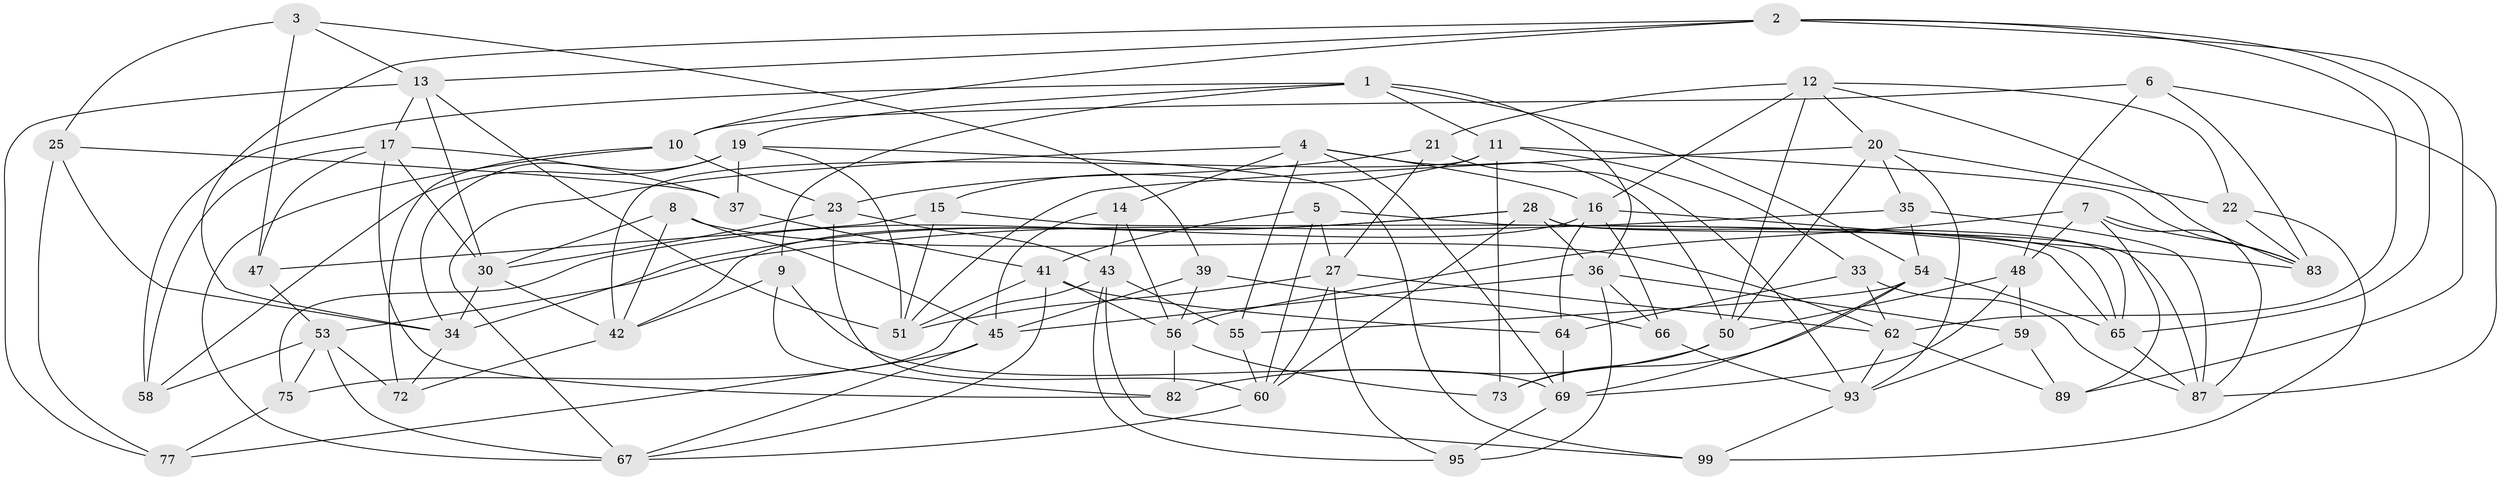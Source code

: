 // original degree distribution, {4: 1.0}
// Generated by graph-tools (version 1.1) at 2025/11/02/21/25 10:11:16]
// undirected, 64 vertices, 162 edges
graph export_dot {
graph [start="1"]
  node [color=gray90,style=filled];
  1 [super="+74"];
  2 [super="+38"];
  3;
  4 [super="+24"];
  5;
  6;
  7 [super="+96"];
  8;
  9;
  10 [super="+29"];
  11 [super="+18"];
  12 [super="+31"];
  13 [super="+32"];
  14;
  15;
  16 [super="+79"];
  17 [super="+52"];
  19 [super="+91"];
  20 [super="+26"];
  21;
  22;
  23 [super="+70"];
  25;
  27 [super="+40"];
  28 [super="+57"];
  30 [super="+84"];
  33;
  34 [super="+44"];
  35;
  36 [super="+46"];
  37;
  39;
  41 [super="+85"];
  42 [super="+94"];
  43 [super="+61"];
  45 [super="+76"];
  47;
  48 [super="+49"];
  50 [super="+88"];
  51 [super="+63"];
  53 [super="+71"];
  54 [super="+86"];
  55;
  56 [super="+68"];
  58;
  59;
  60 [super="+80"];
  62 [super="+81"];
  64;
  65 [super="+78"];
  66;
  67 [super="+90"];
  69 [super="+97"];
  72;
  73;
  75;
  77;
  82;
  83 [super="+100"];
  87 [super="+92"];
  89;
  93 [super="+98"];
  95;
  99;
  1 -- 9;
  1 -- 11;
  1 -- 19;
  1 -- 58;
  1 -- 36;
  1 -- 54;
  2 -- 89;
  2 -- 10;
  2 -- 62;
  2 -- 34;
  2 -- 13;
  2 -- 65;
  3 -- 39;
  3 -- 47;
  3 -- 25;
  3 -- 13;
  4 -- 69;
  4 -- 55;
  4 -- 50;
  4 -- 67;
  4 -- 14;
  4 -- 16;
  5 -- 27;
  5 -- 60;
  5 -- 41;
  5 -- 65;
  6 -- 83;
  6 -- 48;
  6 -- 10;
  6 -- 87;
  7 -- 48 [weight=2];
  7 -- 89;
  7 -- 83;
  7 -- 56;
  7 -- 87;
  8 -- 30;
  8 -- 45;
  8 -- 62;
  8 -- 42;
  9 -- 42;
  9 -- 82;
  9 -- 69;
  10 -- 67;
  10 -- 23 [weight=2];
  10 -- 72;
  11 -- 15;
  11 -- 73;
  11 -- 33;
  11 -- 42;
  11 -- 83;
  12 -- 21;
  12 -- 16;
  12 -- 83;
  12 -- 50;
  12 -- 20;
  12 -- 22;
  13 -- 17;
  13 -- 77;
  13 -- 51;
  13 -- 30;
  14 -- 45;
  14 -- 43;
  14 -- 56;
  15 -- 47;
  15 -- 65;
  15 -- 51;
  16 -- 66;
  16 -- 83;
  16 -- 64;
  16 -- 42;
  17 -- 82;
  17 -- 47;
  17 -- 58;
  17 -- 37;
  17 -- 30;
  19 -- 99;
  19 -- 37;
  19 -- 34;
  19 -- 51;
  19 -- 58;
  20 -- 93;
  20 -- 22;
  20 -- 35;
  20 -- 50;
  20 -- 51;
  21 -- 93;
  21 -- 27;
  21 -- 23;
  22 -- 83;
  22 -- 99;
  23 -- 43;
  23 -- 60;
  23 -- 30;
  25 -- 77;
  25 -- 37;
  25 -- 34;
  27 -- 95;
  27 -- 60;
  27 -- 51;
  27 -- 62;
  28 -- 65;
  28 -- 87;
  28 -- 36;
  28 -- 34;
  28 -- 75;
  28 -- 60;
  30 -- 34;
  30 -- 42;
  33 -- 62;
  33 -- 87;
  33 -- 64;
  34 -- 72;
  35 -- 54;
  35 -- 53;
  35 -- 87;
  36 -- 95;
  36 -- 66;
  36 -- 59;
  36 -- 45;
  37 -- 41;
  39 -- 66;
  39 -- 45;
  39 -- 56;
  41 -- 67;
  41 -- 64;
  41 -- 51;
  41 -- 56;
  42 -- 72;
  43 -- 95;
  43 -- 99;
  43 -- 75;
  43 -- 55;
  45 -- 77;
  45 -- 67;
  47 -- 53;
  48 -- 69;
  48 -- 50;
  48 -- 59;
  50 -- 73;
  50 -- 82;
  53 -- 58;
  53 -- 72;
  53 -- 75;
  53 -- 67;
  54 -- 69;
  54 -- 73;
  54 -- 55;
  54 -- 65;
  55 -- 60;
  56 -- 82;
  56 -- 73;
  59 -- 89;
  59 -- 93;
  60 -- 67;
  62 -- 89;
  62 -- 93;
  64 -- 69;
  65 -- 87;
  66 -- 93;
  69 -- 95;
  75 -- 77;
  93 -- 99;
}
